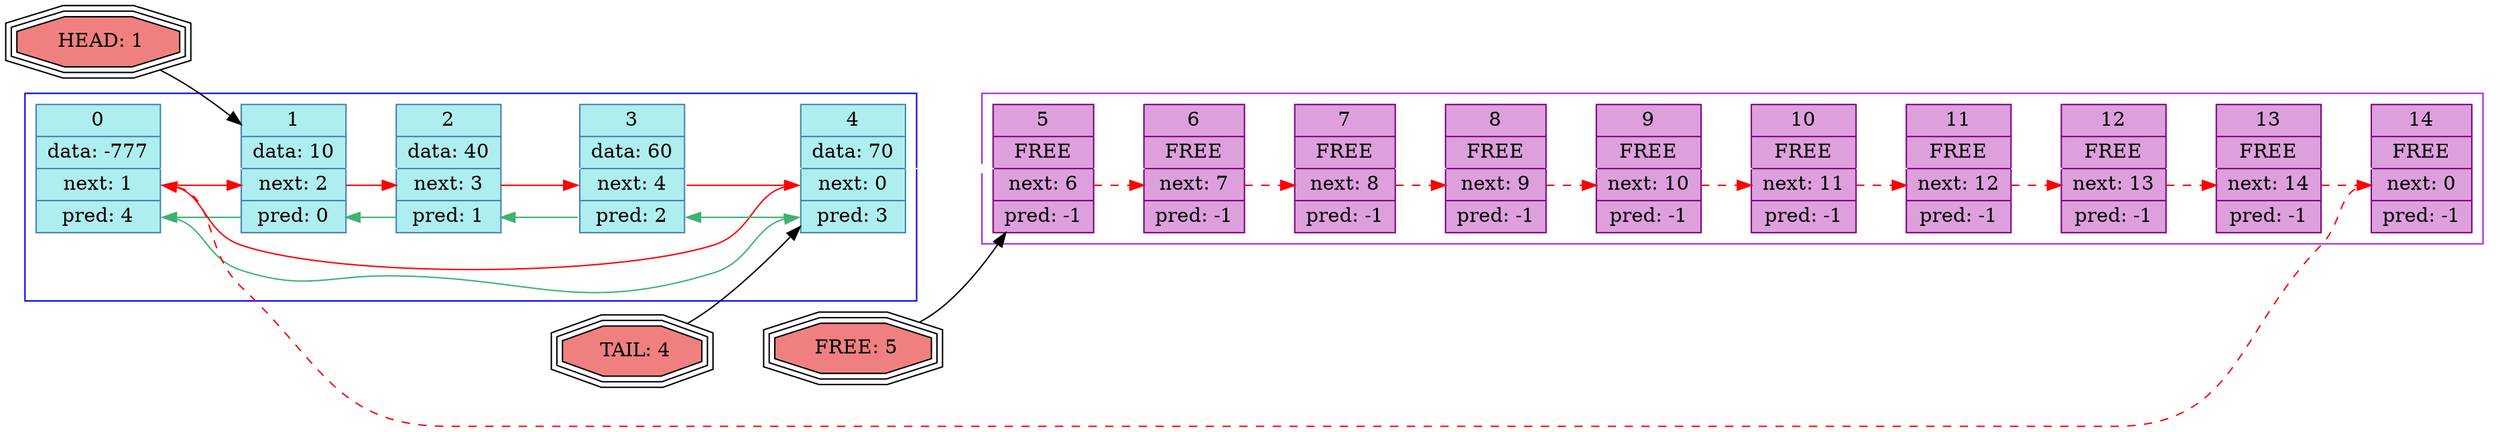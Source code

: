 digraph G{
  rankdir=LR;
  subgraph cluster0 {
      node [color = "#4682B4", fontsize=14];
      0 [shape=record, style="filled", fillcolor="#AFEEEE", label=" 0 | data: -777| <f0> next: 1| <f00> pred: 4"];
      1 [shape=record, style="filled", fillcolor="#AFEEEE", label=" 1 | data: 10| <f1> next: 2| <f11> pred: 0"];
      2 [shape=record, style="filled", fillcolor="#AFEEEE", label=" 2 | data: 40| <f2> next: 3| <f22> pred: 1"];
      3 [shape=record, style="filled", fillcolor="#AFEEEE", label=" 3 | data: 60| <f3> next: 4| <f33> pred: 2"];
      4 [shape=record, style="filled", fillcolor="#AFEEEE", label=" 4 | data: 70| <f4> next: 0| <f44> pred: 3"];
      color=blue;
  }
  subgraph cluster1 {
      node [color = "#800080", fontsize=14];
      5 [shape=record, style="filled", fillcolor="#DDA0DD", label=" 5 | FREE | <f5> next: 6| pred: -1"];
      6 [shape=record, style="filled", fillcolor="#DDA0DD", label=" 6 | FREE | <f6> next: 7| pred: -1"];
      7 [shape=record, style="filled", fillcolor="#DDA0DD", label=" 7 | FREE | <f7> next: 8| pred: -1"];
      8 [shape=record, style="filled", fillcolor="#DDA0DD", label=" 8 | FREE | <f8> next: 9| pred: -1"];
      9 [shape=record, style="filled", fillcolor="#DDA0DD", label=" 9 | FREE | <f9> next: 10| pred: -1"];
      10 [shape=record, style="filled", fillcolor="#DDA0DD", label=" 10 | FREE | <f10> next: 11| pred: -1"];
      11 [shape=record, style="filled", fillcolor="#DDA0DD", label=" 11 | FREE | <f11> next: 12| pred: -1"];
      12 [shape=record, style="filled", fillcolor="#DDA0DD", label=" 12 | FREE | <f12> next: 13| pred: -1"];
      13 [shape=record, style="filled", fillcolor="#DDA0DD", label=" 13 | FREE | <f13> next: 14| pred: -1"];
      14 [shape=record, style="filled", fillcolor="#DDA0DD", label=" 14 | FREE | <f14> next: 0| pred: -1"];
      color=purple;
  }
      free [shape=tripleoctagon, style="filled", fillcolor="#F08080", label=" FREE: 5"];
      head [shape=tripleoctagon, style="filled", fillcolor="#F08080", label=" HEAD: 1"];
      tail [shape=tripleoctagon, style="filled", fillcolor="#F08080", label=" TAIL: 4"];
  0 -> 1[color="white", weight = 1000]
  1 -> 2[color="white", weight = 1000]
  2 -> 3[color="white", weight = 1000]
  3 -> 4[color="white", weight = 1000]
  4 -> 5[color="white", weight = 1000]
  5 -> 6[color="white", weight = 1000]
  6 -> 7[color="white", weight = 1000]
  7 -> 8[color="white", weight = 1000]
  8 -> 9[color="white", weight = 1000]
  9 -> 10[color="white", weight = 1000]
  10 -> 11[color="white", weight = 1000]
  11 -> 12[color="white", weight = 1000]
  12 -> 13[color="white", weight = 1000]
  13 -> 14[color="white", weight = 1000]
0:<f0> -> 1:<f1>[color="red", weight = 200]
1:<f1> -> 2:<f2>[color="red", weight = 200]
2:<f2> -> 3:<f3>[color="red", weight = 200]
3:<f3> -> 4:<f4>[color="red", weight = 200]
4:<f4> -> 0:<f0>[color="red", weight = 200]
5:<f5> -> 6:<f6>[style="dashed", color="red", weight = 200]
6:<f6> -> 7:<f7>[style="dashed", color="red", weight = 200]
7:<f7> -> 8:<f8>[style="dashed", color="red", weight = 200]
8:<f8> -> 9:<f9>[style="dashed", color="red", weight = 200]
9:<f9> -> 10:<f10>[style="dashed", color="red", weight = 200]
10:<f10> -> 11:<f11>[style="dashed", color="red", weight = 200]
11:<f11> -> 12:<f12>[style="dashed", color="red", weight = 200]
12:<f12> -> 13:<f13>[style="dashed", color="red", weight = 200]
13:<f13> -> 14:<f14>[style="dashed", color="red", weight = 200]
14:<f14> -> 0:<f0>[style="dashed", color="red", weight = 200]
0:<f00> -> 4:<f44>[color="#3CB371", weight = 100]
1:<f11> -> 0:<f00>[color="#3CB371", weight = 100]
2:<f22> -> 1:<f11>[color="#3CB371", weight = 100]
3:<f33> -> 2:<f22>[color="#3CB371", weight = 100]
4:<f44> -> 3:<f33>[color="#3CB371", weight = 100]
free -> 5
head -> 1
tail -> 4
}
